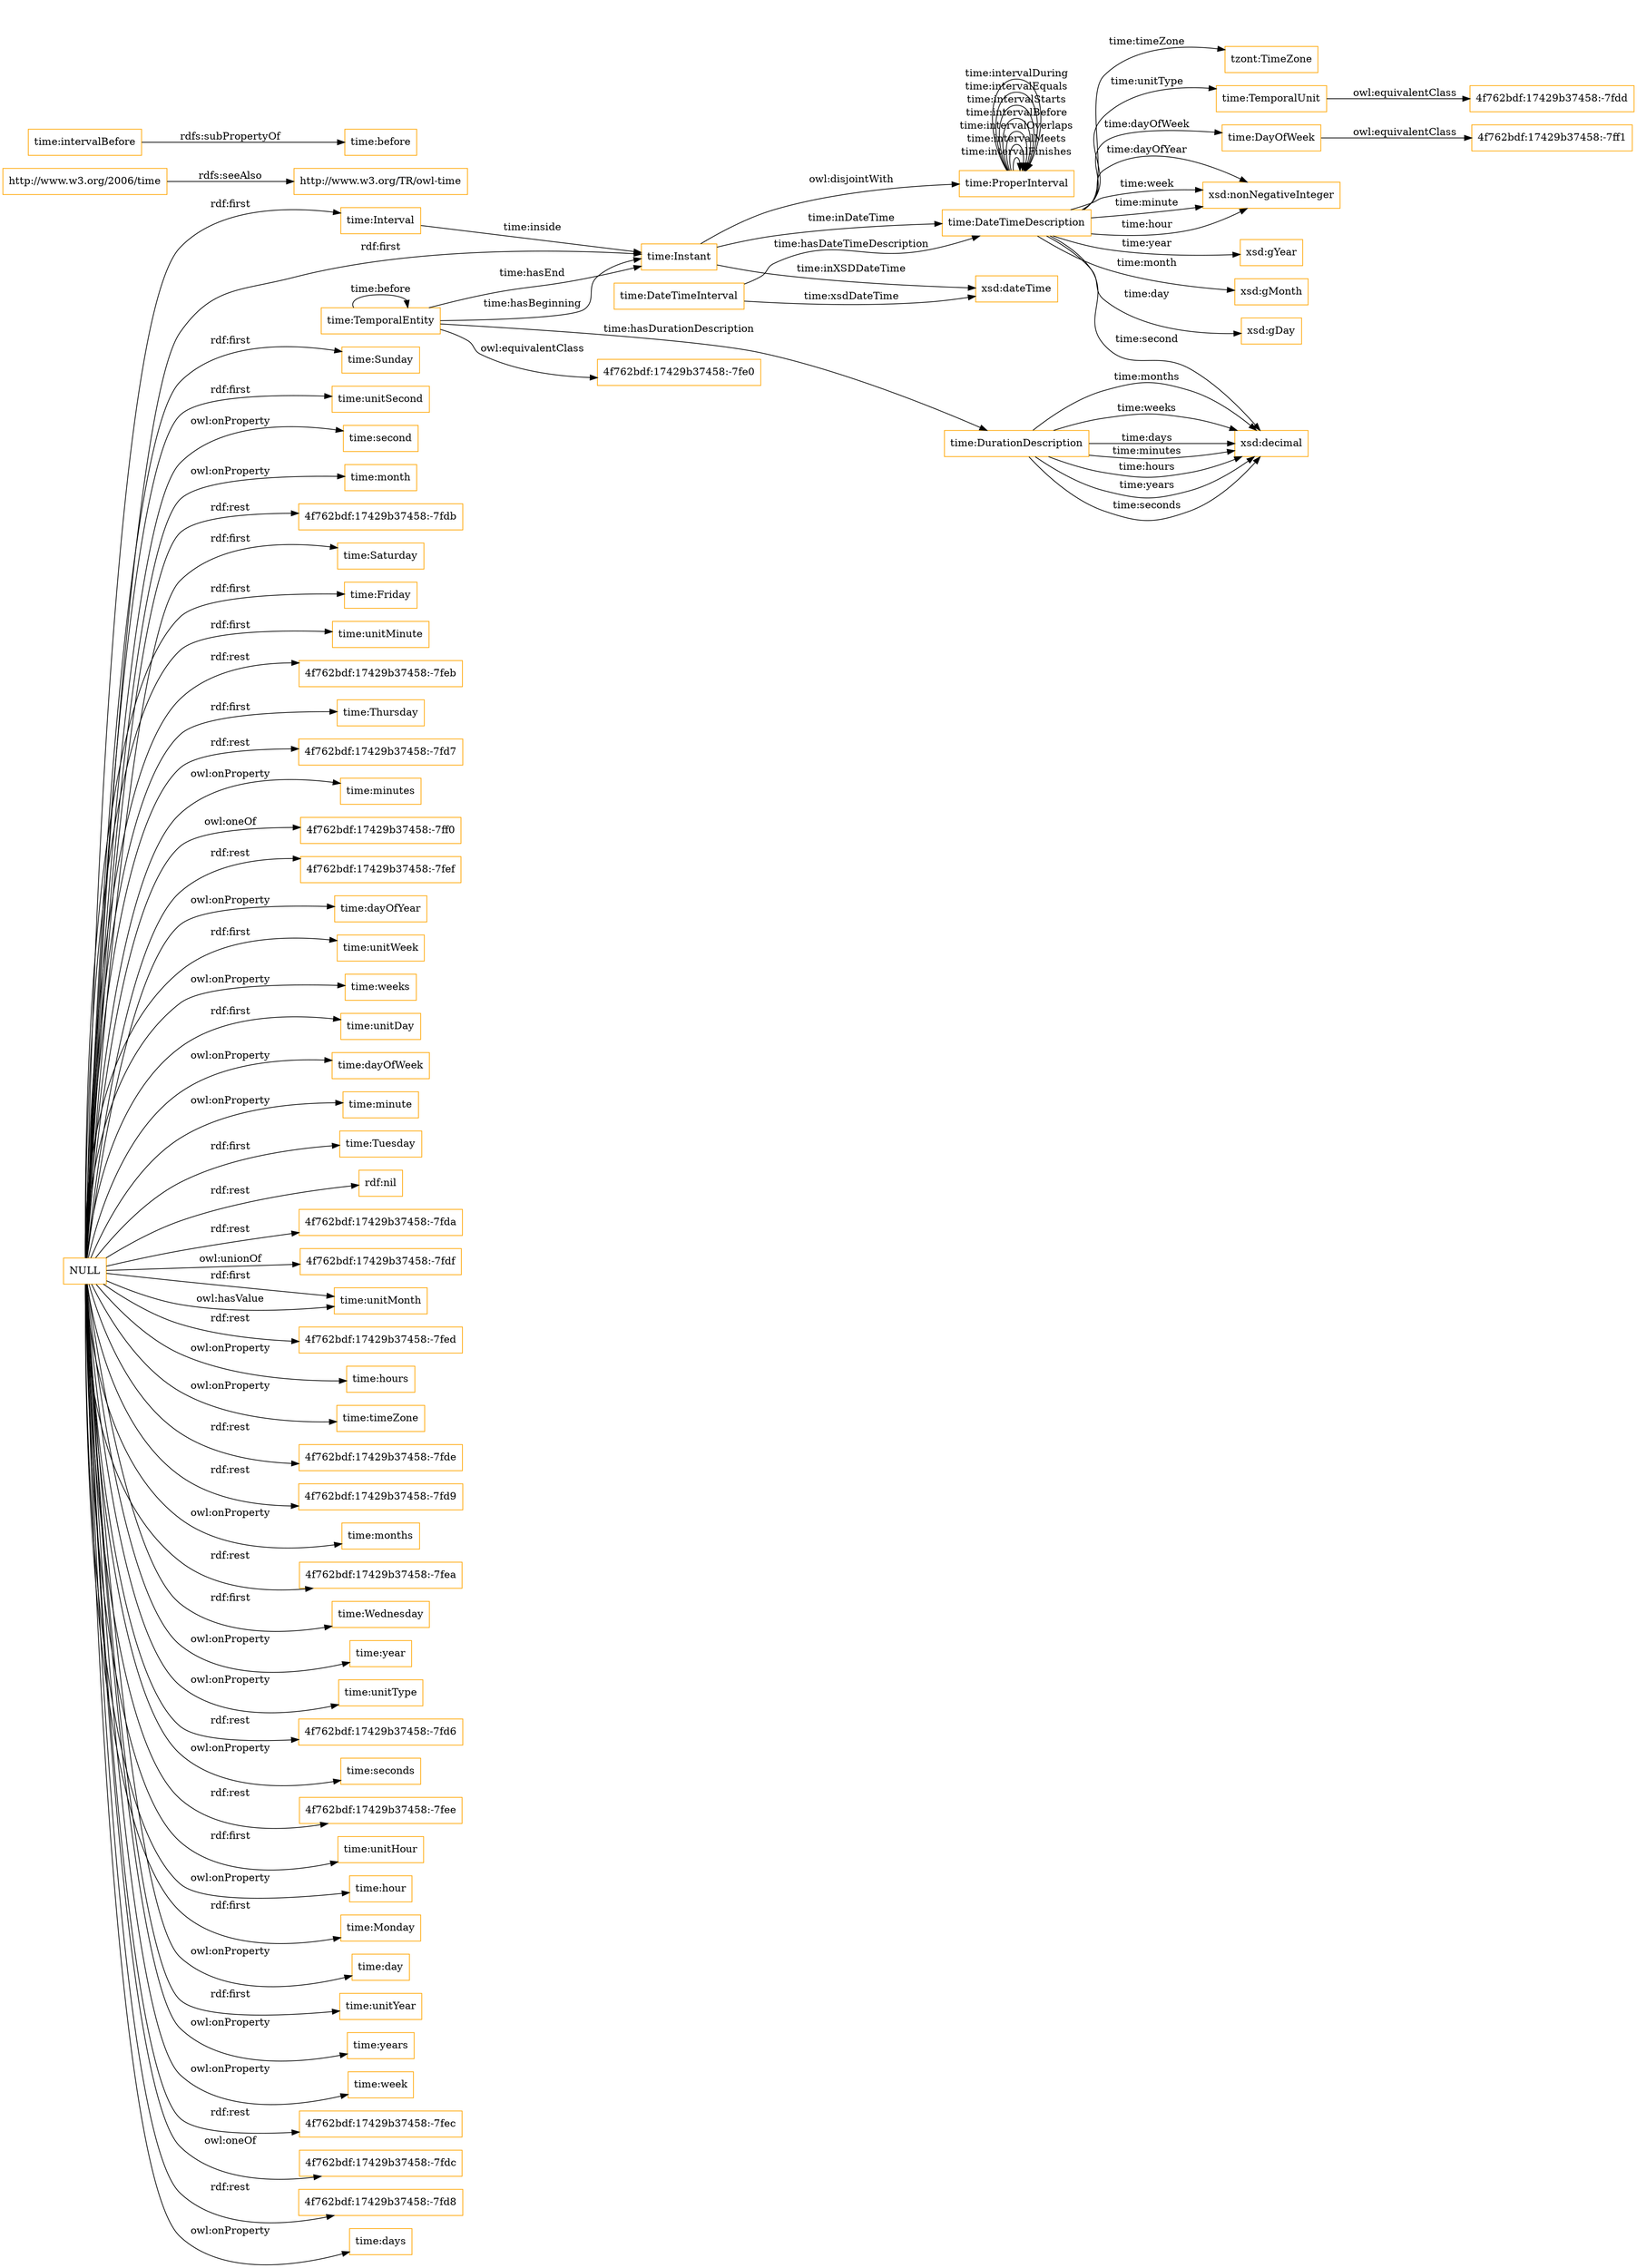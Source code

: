 digraph ar2dtool_diagram { 
rankdir=LR;
size="1501"
node [shape = rectangle, color="orange"]; "time:DateTimeInterval" "time:DurationDescription" "time:ProperInterval" "4f762bdf:17429b37458:-7ff1" "time:Interval" "4f762bdf:17429b37458:-7fdd" "time:TemporalEntity" "tzont:TimeZone" "time:DateTimeDescription" "time:TemporalUnit" "4f762bdf:17429b37458:-7fe0" "time:Instant" "time:DayOfWeek" ; /*classes style*/
	"http://www.w3.org/2006/time" -> "http://www.w3.org/TR/owl-time" [ label = "rdfs:seeAlso" ];
	"time:Instant" -> "time:ProperInterval" [ label = "owl:disjointWith" ];
	"NULL" -> "time:Sunday" [ label = "rdf:first" ];
	"NULL" -> "time:unitSecond" [ label = "rdf:first" ];
	"NULL" -> "time:second" [ label = "owl:onProperty" ];
	"NULL" -> "time:month" [ label = "owl:onProperty" ];
	"NULL" -> "4f762bdf:17429b37458:-7fdb" [ label = "rdf:rest" ];
	"NULL" -> "time:Saturday" [ label = "rdf:first" ];
	"NULL" -> "time:Friday" [ label = "rdf:first" ];
	"NULL" -> "time:unitMinute" [ label = "rdf:first" ];
	"NULL" -> "4f762bdf:17429b37458:-7feb" [ label = "rdf:rest" ];
	"NULL" -> "time:Thursday" [ label = "rdf:first" ];
	"NULL" -> "4f762bdf:17429b37458:-7fd7" [ label = "rdf:rest" ];
	"NULL" -> "time:minutes" [ label = "owl:onProperty" ];
	"NULL" -> "4f762bdf:17429b37458:-7ff0" [ label = "owl:oneOf" ];
	"NULL" -> "4f762bdf:17429b37458:-7fef" [ label = "rdf:rest" ];
	"NULL" -> "time:dayOfYear" [ label = "owl:onProperty" ];
	"NULL" -> "time:unitWeek" [ label = "rdf:first" ];
	"NULL" -> "time:weeks" [ label = "owl:onProperty" ];
	"NULL" -> "time:unitDay" [ label = "rdf:first" ];
	"NULL" -> "time:dayOfWeek" [ label = "owl:onProperty" ];
	"NULL" -> "time:minute" [ label = "owl:onProperty" ];
	"NULL" -> "time:Tuesday" [ label = "rdf:first" ];
	"NULL" -> "rdf:nil" [ label = "rdf:rest" ];
	"NULL" -> "4f762bdf:17429b37458:-7fda" [ label = "rdf:rest" ];
	"NULL" -> "4f762bdf:17429b37458:-7fdf" [ label = "owl:unionOf" ];
	"NULL" -> "time:unitMonth" [ label = "rdf:first" ];
	"NULL" -> "4f762bdf:17429b37458:-7fed" [ label = "rdf:rest" ];
	"NULL" -> "time:hours" [ label = "owl:onProperty" ];
	"NULL" -> "time:timeZone" [ label = "owl:onProperty" ];
	"NULL" -> "4f762bdf:17429b37458:-7fde" [ label = "rdf:rest" ];
	"NULL" -> "4f762bdf:17429b37458:-7fd9" [ label = "rdf:rest" ];
	"NULL" -> "time:months" [ label = "owl:onProperty" ];
	"NULL" -> "4f762bdf:17429b37458:-7fea" [ label = "rdf:rest" ];
	"NULL" -> "time:Wednesday" [ label = "rdf:first" ];
	"NULL" -> "time:year" [ label = "owl:onProperty" ];
	"NULL" -> "time:unitType" [ label = "owl:onProperty" ];
	"NULL" -> "4f762bdf:17429b37458:-7fd6" [ label = "rdf:rest" ];
	"NULL" -> "time:seconds" [ label = "owl:onProperty" ];
	"NULL" -> "4f762bdf:17429b37458:-7fee" [ label = "rdf:rest" ];
	"NULL" -> "time:unitHour" [ label = "rdf:first" ];
	"NULL" -> "time:hour" [ label = "owl:onProperty" ];
	"NULL" -> "time:unitMonth" [ label = "owl:hasValue" ];
	"NULL" -> "time:Monday" [ label = "rdf:first" ];
	"NULL" -> "time:day" [ label = "owl:onProperty" ];
	"NULL" -> "time:unitYear" [ label = "rdf:first" ];
	"NULL" -> "time:Interval" [ label = "rdf:first" ];
	"NULL" -> "time:years" [ label = "owl:onProperty" ];
	"NULL" -> "time:Instant" [ label = "rdf:first" ];
	"NULL" -> "time:week" [ label = "owl:onProperty" ];
	"NULL" -> "4f762bdf:17429b37458:-7fec" [ label = "rdf:rest" ];
	"NULL" -> "4f762bdf:17429b37458:-7fdc" [ label = "owl:oneOf" ];
	"NULL" -> "4f762bdf:17429b37458:-7fd8" [ label = "rdf:rest" ];
	"NULL" -> "time:days" [ label = "owl:onProperty" ];
	"time:intervalBefore" -> "time:before" [ label = "rdfs:subPropertyOf" ];
	"time:TemporalEntity" -> "4f762bdf:17429b37458:-7fe0" [ label = "owl:equivalentClass" ];
	"time:DayOfWeek" -> "4f762bdf:17429b37458:-7ff1" [ label = "owl:equivalentClass" ];
	"time:TemporalUnit" -> "4f762bdf:17429b37458:-7fdd" [ label = "owl:equivalentClass" ];
	"time:DateTimeDescription" -> "time:DayOfWeek" [ label = "time:dayOfWeek" ];
	"time:TemporalEntity" -> "time:Instant" [ label = "time:hasEnd" ];
	"time:DateTimeDescription" -> "xsd:nonNegativeInteger" [ label = "time:minute" ];
	"time:DurationDescription" -> "xsd:decimal" [ label = "time:minutes" ];
	"time:DateTimeDescription" -> "xsd:nonNegativeInteger" [ label = "time:hour" ];
	"time:ProperInterval" -> "time:ProperInterval" [ label = "time:intervalFinishes" ];
	"time:TemporalEntity" -> "time:Instant" [ label = "time:hasBeginning" ];
	"time:DurationDescription" -> "xsd:decimal" [ label = "time:hours" ];
	"time:DateTimeDescription" -> "time:TemporalUnit" [ label = "time:unitType" ];
	"time:DateTimeDescription" -> "xsd:gYear" [ label = "time:year" ];
	"time:DurationDescription" -> "xsd:decimal" [ label = "time:years" ];
	"time:ProperInterval" -> "time:ProperInterval" [ label = "time:intervalMeets" ];
	"time:TemporalEntity" -> "time:DurationDescription" [ label = "time:hasDurationDescription" ];
	"time:DateTimeDescription" -> "xsd:nonNegativeInteger" [ label = "time:dayOfYear" ];
	"time:ProperInterval" -> "time:ProperInterval" [ label = "time:intervalOverlaps" ];
	"time:DateTimeDescription" -> "xsd:nonNegativeInteger" [ label = "time:week" ];
	"time:DurationDescription" -> "xsd:decimal" [ label = "time:seconds" ];
	"time:DurationDescription" -> "xsd:decimal" [ label = "time:months" ];
	"time:DateTimeInterval" -> "xsd:dateTime" [ label = "time:xsdDateTime" ];
	"time:DateTimeDescription" -> "xsd:gMonth" [ label = "time:month" ];
	"time:TemporalEntity" -> "time:TemporalEntity" [ label = "time:before" ];
	"time:ProperInterval" -> "time:ProperInterval" [ label = "time:intervalBefore" ];
	"time:DateTimeDescription" -> "xsd:decimal" [ label = "time:second" ];
	"time:DurationDescription" -> "xsd:decimal" [ label = "time:weeks" ];
	"time:ProperInterval" -> "time:ProperInterval" [ label = "time:intervalStarts" ];
	"time:DateTimeDescription" -> "tzont:TimeZone" [ label = "time:timeZone" ];
	"time:Interval" -> "time:Instant" [ label = "time:inside" ];
	"time:DateTimeDescription" -> "xsd:gDay" [ label = "time:day" ];
	"time:DurationDescription" -> "xsd:decimal" [ label = "time:days" ];
	"time:DateTimeInterval" -> "time:DateTimeDescription" [ label = "time:hasDateTimeDescription" ];
	"time:ProperInterval" -> "time:ProperInterval" [ label = "time:intervalEquals" ];
	"time:ProperInterval" -> "time:ProperInterval" [ label = "time:intervalDuring" ];
	"time:Instant" -> "xsd:dateTime" [ label = "time:inXSDDateTime" ];
	"time:Instant" -> "time:DateTimeDescription" [ label = "time:inDateTime" ];

}
